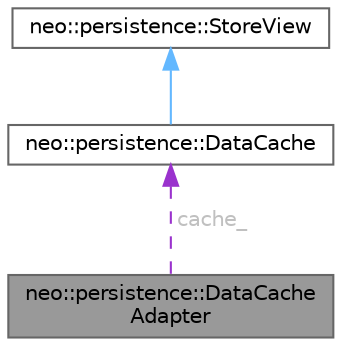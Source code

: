 digraph "neo::persistence::DataCacheAdapter"
{
 // LATEX_PDF_SIZE
  bgcolor="transparent";
  edge [fontname=Helvetica,fontsize=10,labelfontname=Helvetica,labelfontsize=10];
  node [fontname=Helvetica,fontsize=10,shape=box,height=0.2,width=0.4];
  Node1 [id="Node000001",label="neo::persistence::DataCache\lAdapter",height=0.2,width=0.4,color="gray40", fillcolor="grey60", style="filled", fontcolor="black",tooltip="Adapter class to provide convenient Put/Add methods for DataCache."];
  Node2 -> Node1 [id="edge3_Node000001_Node000002",dir="back",color="darkorchid3",style="dashed",tooltip=" ",label=<<TABLE CELLBORDER="0" BORDER="0"><TR><TD VALIGN="top" ALIGN="LEFT" CELLPADDING="1" CELLSPACING="0">cache_</TD></TR>
</TABLE>> ,fontcolor="grey" ];
  Node2 [id="Node000002",label="neo::persistence::DataCache",height=0.2,width=0.4,color="gray40", fillcolor="white", style="filled",URL="$classneo_1_1persistence_1_1_data_cache.html",tooltip="Base class for data caches."];
  Node3 -> Node2 [id="edge4_Node000002_Node000003",dir="back",color="steelblue1",style="solid",tooltip=" "];
  Node3 [id="Node000003",label="neo::persistence::StoreView",height=0.2,width=0.4,color="gray40", fillcolor="white", style="filled",URL="$classneo_1_1persistence_1_1_store_view.html",tooltip="Represents a view of a storage."];
}
